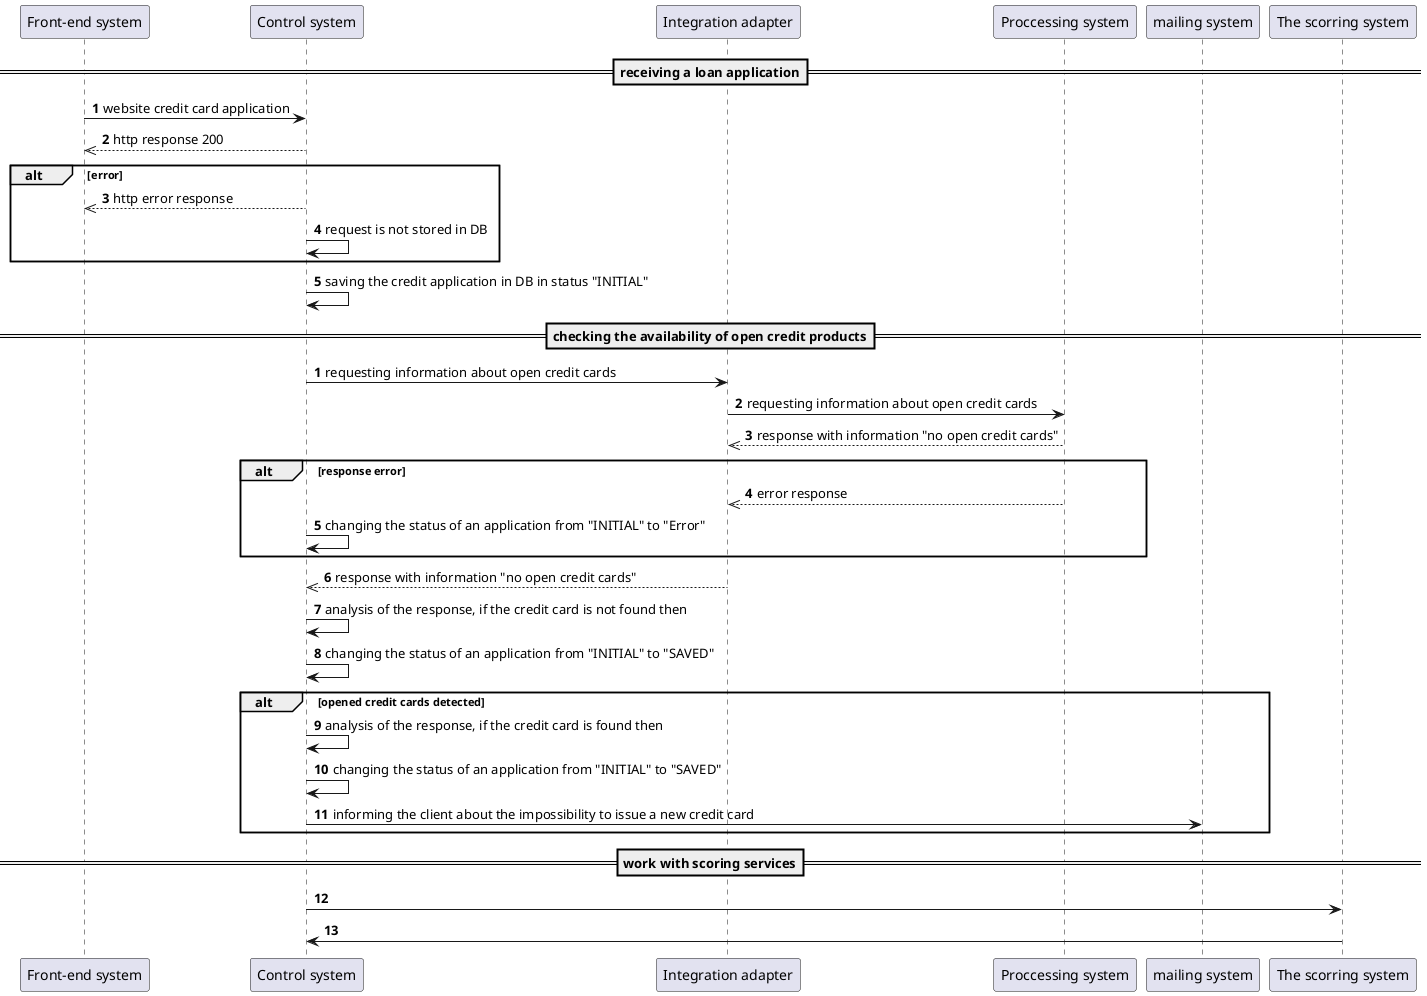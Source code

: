 @startuml


==receiving a loan application==
autonumber
"Front-end system" -> "Control system": website credit card application
"Front-end system" <<-- "Control system": http response 200
alt  error
"Front-end system" <<-- "Control system": http error response
"Control system" -> "Control system": request is not stored in DB
end
"Control system" -> "Control system": saving the credit application in DB in status "INITIAL"

==checking the availability of open credit products==
autonumber
"Control system" -> "Integration adapter": requesting information about open credit cards
"Integration adapter" -> "Proccessing system": requesting information about open credit cards
"Integration adapter" <<-- "Proccessing system": response with information "no open credit cards"
alt response error
"Integration adapter" <<-- "Proccessing system": error response
"Control system" -> "Control system": changing the status of an application from "INITIAL" to "Error"
end
"Control system" <<-- "Integration adapter": response with information "no open credit cards"
"Control system" -> "Control system": analysis of the response, if the credit card is not found then
"Control system" -> "Control system": changing the status of an application from "INITIAL" to "SAVED"
alt opened credit cards detected
"Control system" -> "Control system": analysis of the response, if the credit card is found then
"Control system" -> "Control system": changing the status of an application from "INITIAL" to "SAVED"
"Control system" -> "mailing system": informing the client about the impossibility to issue a new credit card
end


==work with scoring services==
"Control system" -> "The scorring system"
"Control system" <- "The scorring system"


@enduml
